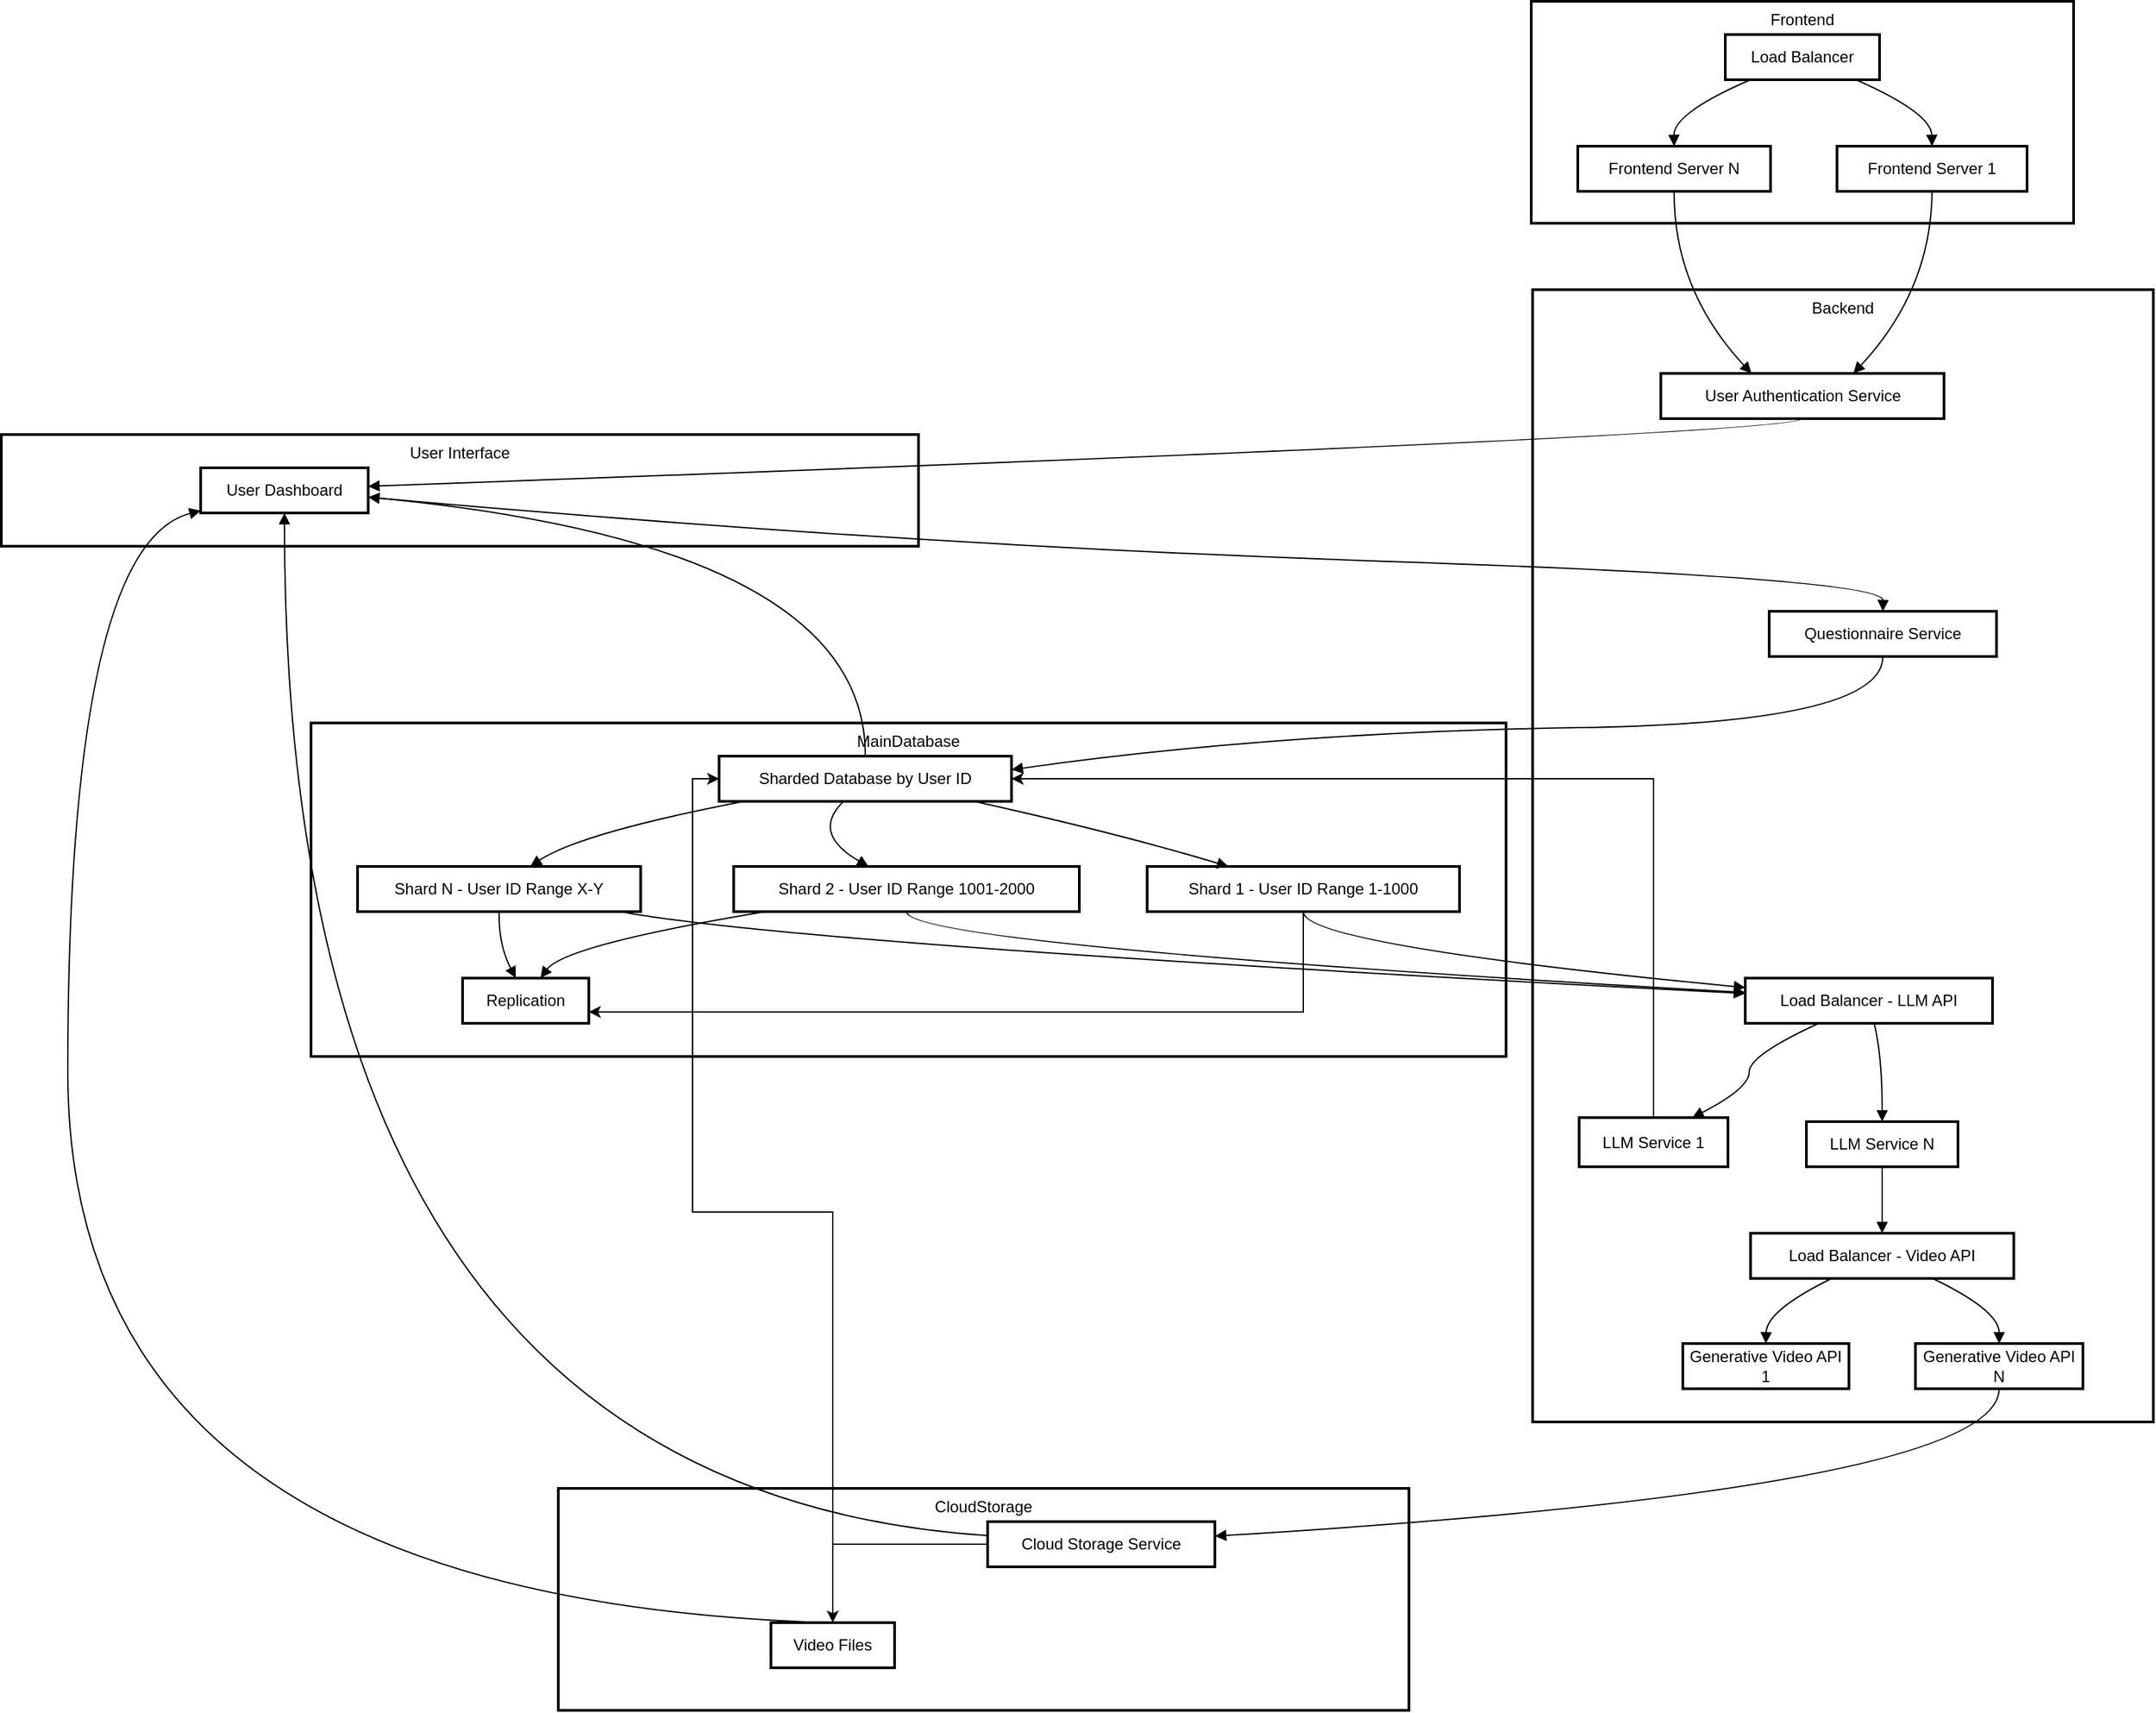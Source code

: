 <mxfile version="24.7.7">
  <diagram name="Page-1" id="GYHkdAdYF3lZ0zAAud2L">
    <mxGraphModel dx="584" dy="941" grid="1" gridSize="10" guides="1" tooltips="1" connect="1" arrows="1" fold="1" page="1" pageScale="1" pageWidth="850" pageHeight="1100" math="0" shadow="0">
      <root>
        <mxCell id="0" />
        <mxCell id="1" parent="0" />
        <mxCell id="sOgbpIZ3taopkUcjHcO7-355" value="User Interface" style="whiteSpace=wrap;strokeWidth=2;verticalAlign=top;" vertex="1" parent="1">
          <mxGeometry x="861" y="346" width="690" height="84" as="geometry" />
        </mxCell>
        <mxCell id="sOgbpIZ3taopkUcjHcO7-356" value="User Dashboard" style="whiteSpace=wrap;strokeWidth=2;" vertex="1" parent="1">
          <mxGeometry x="1011" y="371" width="126" height="34" as="geometry" />
        </mxCell>
        <mxCell id="sOgbpIZ3taopkUcjHcO7-357" value="CloudStorage" style="whiteSpace=wrap;strokeWidth=2;verticalAlign=top;" vertex="1" parent="1">
          <mxGeometry x="1280" y="1139" width="640" height="167" as="geometry" />
        </mxCell>
        <mxCell id="sOgbpIZ3taopkUcjHcO7-414" style="edgeStyle=orthogonalEdgeStyle;rounded=0;orthogonalLoop=1;jettySize=auto;html=1;entryX=0.5;entryY=0;entryDx=0;entryDy=0;" edge="1" parent="1" source="sOgbpIZ3taopkUcjHcO7-358" target="sOgbpIZ3taopkUcjHcO7-359">
          <mxGeometry relative="1" as="geometry" />
        </mxCell>
        <mxCell id="sOgbpIZ3taopkUcjHcO7-358" value="Cloud Storage Service" style="whiteSpace=wrap;strokeWidth=2;" vertex="1" parent="1">
          <mxGeometry x="1603" y="1164" width="171" height="34" as="geometry" />
        </mxCell>
        <mxCell id="sOgbpIZ3taopkUcjHcO7-359" value="Video Files" style="whiteSpace=wrap;strokeWidth=2;" vertex="1" parent="1">
          <mxGeometry x="1440" y="1240" width="93" height="34" as="geometry" />
        </mxCell>
        <mxCell id="sOgbpIZ3taopkUcjHcO7-361" value="MainDatabase" style="whiteSpace=wrap;strokeWidth=2;verticalAlign=top;" vertex="1" parent="1">
          <mxGeometry x="1094" y="563" width="899" height="251" as="geometry" />
        </mxCell>
        <mxCell id="sOgbpIZ3taopkUcjHcO7-362" value="Sharded Database by User ID" style="whiteSpace=wrap;strokeWidth=2;" vertex="1" parent="1">
          <mxGeometry x="1401" y="588" width="220" height="34" as="geometry" />
        </mxCell>
        <mxCell id="sOgbpIZ3taopkUcjHcO7-420" style="edgeStyle=orthogonalEdgeStyle;rounded=0;orthogonalLoop=1;jettySize=auto;html=1;entryX=1;entryY=0.75;entryDx=0;entryDy=0;" edge="1" parent="1" source="sOgbpIZ3taopkUcjHcO7-363" target="sOgbpIZ3taopkUcjHcO7-366">
          <mxGeometry relative="1" as="geometry">
            <Array as="points">
              <mxPoint x="1841" y="780" />
            </Array>
          </mxGeometry>
        </mxCell>
        <mxCell id="sOgbpIZ3taopkUcjHcO7-363" value="Shard 1 - User ID Range 1-1000" style="whiteSpace=wrap;strokeWidth=2;" vertex="1" parent="1">
          <mxGeometry x="1723" y="671" width="235" height="34" as="geometry" />
        </mxCell>
        <mxCell id="sOgbpIZ3taopkUcjHcO7-364" value="Shard 2 - User ID Range 1001-2000" style="whiteSpace=wrap;strokeWidth=2;" vertex="1" parent="1">
          <mxGeometry x="1412" y="671" width="260" height="34" as="geometry" />
        </mxCell>
        <mxCell id="sOgbpIZ3taopkUcjHcO7-365" value="Shard N - User ID Range X-Y" style="whiteSpace=wrap;strokeWidth=2;" vertex="1" parent="1">
          <mxGeometry x="1129" y="671" width="213" height="34" as="geometry" />
        </mxCell>
        <mxCell id="sOgbpIZ3taopkUcjHcO7-366" value="Replication" style="whiteSpace=wrap;strokeWidth=2;" vertex="1" parent="1">
          <mxGeometry x="1208" y="755" width="95" height="34" as="geometry" />
        </mxCell>
        <mxCell id="sOgbpIZ3taopkUcjHcO7-367" value="Backend" style="whiteSpace=wrap;strokeWidth=2;verticalAlign=top;" vertex="1" parent="1">
          <mxGeometry x="2013" y="237" width="467" height="852" as="geometry" />
        </mxCell>
        <mxCell id="sOgbpIZ3taopkUcjHcO7-368" value="User Authentication Service" style="whiteSpace=wrap;strokeWidth=2;" vertex="1" parent="1">
          <mxGeometry x="2109.5" y="300" width="213" height="34" as="geometry" />
        </mxCell>
        <mxCell id="sOgbpIZ3taopkUcjHcO7-369" value="Questionnaire Service" style="whiteSpace=wrap;strokeWidth=2;" vertex="1" parent="1">
          <mxGeometry x="2191" y="479" width="171" height="34" as="geometry" />
        </mxCell>
        <mxCell id="sOgbpIZ3taopkUcjHcO7-370" value="Load Balancer - LLM API" style="whiteSpace=wrap;strokeWidth=2;" vertex="1" parent="1">
          <mxGeometry x="2173" y="755" width="186" height="34" as="geometry" />
        </mxCell>
        <mxCell id="sOgbpIZ3taopkUcjHcO7-419" style="edgeStyle=orthogonalEdgeStyle;rounded=0;orthogonalLoop=1;jettySize=auto;html=1;entryX=1;entryY=0.5;entryDx=0;entryDy=0;" edge="1" parent="1" source="sOgbpIZ3taopkUcjHcO7-371" target="sOgbpIZ3taopkUcjHcO7-362">
          <mxGeometry relative="1" as="geometry">
            <Array as="points">
              <mxPoint x="2104" y="605" />
            </Array>
          </mxGeometry>
        </mxCell>
        <mxCell id="sOgbpIZ3taopkUcjHcO7-371" value="LLM Service 1" style="whiteSpace=wrap;strokeWidth=2;" vertex="1" parent="1">
          <mxGeometry x="2048" y="860" width="112" height="37" as="geometry" />
        </mxCell>
        <mxCell id="sOgbpIZ3taopkUcjHcO7-372" value="LLM Service N" style="whiteSpace=wrap;strokeWidth=2;" vertex="1" parent="1">
          <mxGeometry x="2219" y="863" width="114" height="34" as="geometry" />
        </mxCell>
        <mxCell id="sOgbpIZ3taopkUcjHcO7-373" value="Load Balancer - Video API" style="whiteSpace=wrap;strokeWidth=2;" vertex="1" parent="1">
          <mxGeometry x="2177" y="947" width="198" height="34" as="geometry" />
        </mxCell>
        <mxCell id="sOgbpIZ3taopkUcjHcO7-374" value="Generative Video API 1" style="whiteSpace=wrap;strokeWidth=2;" vertex="1" parent="1">
          <mxGeometry x="2126" y="1030" width="125" height="34" as="geometry" />
        </mxCell>
        <mxCell id="sOgbpIZ3taopkUcjHcO7-375" value="Generative Video API N" style="whiteSpace=wrap;strokeWidth=2;" vertex="1" parent="1">
          <mxGeometry x="2301" y="1030" width="126" height="34" as="geometry" />
        </mxCell>
        <mxCell id="sOgbpIZ3taopkUcjHcO7-376" value="Frontend" style="whiteSpace=wrap;strokeWidth=2;verticalAlign=top;" vertex="1" parent="1">
          <mxGeometry x="2012" y="20" width="408" height="167" as="geometry" />
        </mxCell>
        <mxCell id="sOgbpIZ3taopkUcjHcO7-377" value="Load Balancer" style="whiteSpace=wrap;strokeWidth=2;" vertex="1" parent="1">
          <mxGeometry x="2158" y="45" width="116" height="34" as="geometry" />
        </mxCell>
        <mxCell id="sOgbpIZ3taopkUcjHcO7-378" value="Frontend Server 1" style="whiteSpace=wrap;strokeWidth=2;" vertex="1" parent="1">
          <mxGeometry x="2242" y="129" width="143" height="34" as="geometry" />
        </mxCell>
        <mxCell id="sOgbpIZ3taopkUcjHcO7-379" value="Frontend Server N" style="whiteSpace=wrap;strokeWidth=2;" vertex="1" parent="1">
          <mxGeometry x="2047" y="129" width="145" height="34" as="geometry" />
        </mxCell>
        <mxCell id="sOgbpIZ3taopkUcjHcO7-380" value="" style="curved=1;startArrow=none;endArrow=block;exitX=0.84;exitY=0.99;entryX=0.5;entryY=-0.01;rounded=0;" edge="1" parent="1" source="sOgbpIZ3taopkUcjHcO7-377" target="sOgbpIZ3taopkUcjHcO7-378">
          <mxGeometry relative="1" as="geometry">
            <Array as="points">
              <mxPoint x="2313" y="104" />
            </Array>
          </mxGeometry>
        </mxCell>
        <mxCell id="sOgbpIZ3taopkUcjHcO7-381" value="" style="curved=1;startArrow=none;endArrow=block;exitX=0.17;exitY=0.99;entryX=0.5;entryY=-0.01;rounded=0;" edge="1" parent="1" source="sOgbpIZ3taopkUcjHcO7-377" target="sOgbpIZ3taopkUcjHcO7-379">
          <mxGeometry relative="1" as="geometry">
            <Array as="points">
              <mxPoint x="2119" y="104" />
            </Array>
          </mxGeometry>
        </mxCell>
        <mxCell id="sOgbpIZ3taopkUcjHcO7-384" value="" style="curved=1;startArrow=none;endArrow=block;exitX=0.11;exitY=0.97;entryX=0.61;entryY=0;rounded=0;" edge="1" parent="1" source="sOgbpIZ3taopkUcjHcO7-362" target="sOgbpIZ3taopkUcjHcO7-365">
          <mxGeometry relative="1" as="geometry">
            <Array as="points">
              <mxPoint x="1296" y="646" />
            </Array>
          </mxGeometry>
        </mxCell>
        <mxCell id="sOgbpIZ3taopkUcjHcO7-386" value="" style="curved=1;startArrow=none;endArrow=block;exitX=0.1;exitY=0.99;entryX=0.62;entryY=-0.01;rounded=0;" edge="1" parent="1" source="sOgbpIZ3taopkUcjHcO7-364" target="sOgbpIZ3taopkUcjHcO7-366">
          <mxGeometry relative="1" as="geometry">
            <Array as="points">
              <mxPoint x="1285" y="730" />
            </Array>
          </mxGeometry>
        </mxCell>
        <mxCell id="sOgbpIZ3taopkUcjHcO7-387" value="" style="curved=1;startArrow=none;endArrow=block;exitX=0.5;exitY=0.99;entryX=0.42;entryY=-0.01;rounded=0;" edge="1" parent="1" source="sOgbpIZ3taopkUcjHcO7-365" target="sOgbpIZ3taopkUcjHcO7-366">
          <mxGeometry relative="1" as="geometry">
            <Array as="points">
              <mxPoint x="1235" y="730" />
            </Array>
          </mxGeometry>
        </mxCell>
        <mxCell id="sOgbpIZ3taopkUcjHcO7-390" value="" style="curved=1;startArrow=none;endArrow=block;exitX=0.5;exitY=0.97;entryX=0.68;entryY=0;rounded=0;" edge="1" parent="1" source="sOgbpIZ3taopkUcjHcO7-378" target="sOgbpIZ3taopkUcjHcO7-368">
          <mxGeometry relative="1" as="geometry">
            <Array as="points">
              <mxPoint x="2313" y="237" />
            </Array>
          </mxGeometry>
        </mxCell>
        <mxCell id="sOgbpIZ3taopkUcjHcO7-391" value="" style="curved=1;startArrow=none;endArrow=block;exitX=0.5;exitY=0.97;entryX=0.32;entryY=0;rounded=0;" edge="1" parent="1" source="sOgbpIZ3taopkUcjHcO7-379" target="sOgbpIZ3taopkUcjHcO7-368">
          <mxGeometry relative="1" as="geometry">
            <Array as="points">
              <mxPoint x="2119" y="237" />
            </Array>
          </mxGeometry>
        </mxCell>
        <mxCell id="sOgbpIZ3taopkUcjHcO7-392" value="" style="curved=1;startArrow=none;endArrow=block;exitX=0.5;exitY=0.99;entryX=1;entryY=0.41;rounded=0;" edge="1" parent="1" source="sOgbpIZ3taopkUcjHcO7-368" target="sOgbpIZ3taopkUcjHcO7-356">
          <mxGeometry relative="1" as="geometry">
            <Array as="points">
              <mxPoint x="2216" y="346" />
            </Array>
          </mxGeometry>
        </mxCell>
        <mxCell id="sOgbpIZ3taopkUcjHcO7-393" value="" style="curved=1;startArrow=none;endArrow=block;exitX=1;exitY=0.65;entryX=0.5;entryY=0;rounded=0;" edge="1" parent="1" source="sOgbpIZ3taopkUcjHcO7-356" target="sOgbpIZ3taopkUcjHcO7-369">
          <mxGeometry relative="1" as="geometry">
            <Array as="points">
              <mxPoint x="1532" y="429" />
              <mxPoint x="2277" y="454" />
            </Array>
          </mxGeometry>
        </mxCell>
        <mxCell id="sOgbpIZ3taopkUcjHcO7-394" value="" style="curved=1;startArrow=none;endArrow=block;exitX=0.5;exitY=0.99;entryX=1;entryY=0.3;rounded=0;" edge="1" parent="1" source="sOgbpIZ3taopkUcjHcO7-369" target="sOgbpIZ3taopkUcjHcO7-362">
          <mxGeometry relative="1" as="geometry">
            <Array as="points">
              <mxPoint x="2277" y="563" />
              <mxPoint x="1820" y="570" />
            </Array>
          </mxGeometry>
        </mxCell>
        <mxCell id="sOgbpIZ3taopkUcjHcO7-395" value="" style="curved=1;startArrow=none;endArrow=block;exitX=0.85;exitY=0.97;entryX=0.26;entryY=0;rounded=0;" edge="1" parent="1" source="sOgbpIZ3taopkUcjHcO7-362" target="sOgbpIZ3taopkUcjHcO7-363">
          <mxGeometry relative="1" as="geometry">
            <Array as="points">
              <mxPoint x="1701" y="646" />
            </Array>
          </mxGeometry>
        </mxCell>
        <mxCell id="sOgbpIZ3taopkUcjHcO7-396" value="" style="curved=1;startArrow=none;endArrow=block;exitX=0.43;exitY=0.97;entryX=0.39;entryY=0;rounded=0;" edge="1" parent="1" source="sOgbpIZ3taopkUcjHcO7-362" target="sOgbpIZ3taopkUcjHcO7-364">
          <mxGeometry relative="1" as="geometry">
            <Array as="points">
              <mxPoint x="1470" y="646" />
            </Array>
          </mxGeometry>
        </mxCell>
        <mxCell id="sOgbpIZ3taopkUcjHcO7-398" value="" style="curved=1;startArrow=none;endArrow=block;exitX=0.5;exitY=0.99;entryX=0;entryY=0.21;rounded=0;" edge="1" parent="1" source="sOgbpIZ3taopkUcjHcO7-363" target="sOgbpIZ3taopkUcjHcO7-370">
          <mxGeometry relative="1" as="geometry">
            <Array as="points">
              <mxPoint x="1840" y="730" />
            </Array>
          </mxGeometry>
        </mxCell>
        <mxCell id="sOgbpIZ3taopkUcjHcO7-399" value="" style="curved=1;startArrow=none;endArrow=block;exitX=0.5;exitY=0.99;entryX=0;entryY=0.32;rounded=0;" edge="1" parent="1" source="sOgbpIZ3taopkUcjHcO7-364" target="sOgbpIZ3taopkUcjHcO7-370">
          <mxGeometry relative="1" as="geometry">
            <Array as="points">
              <mxPoint x="1542" y="730" />
            </Array>
          </mxGeometry>
        </mxCell>
        <mxCell id="sOgbpIZ3taopkUcjHcO7-400" value="" style="curved=1;startArrow=none;endArrow=block;exitX=0.92;exitY=0.99;entryX=0;entryY=0.34;rounded=0;" edge="1" parent="1" source="sOgbpIZ3taopkUcjHcO7-365" target="sOgbpIZ3taopkUcjHcO7-370">
          <mxGeometry relative="1" as="geometry">
            <Array as="points">
              <mxPoint x="1460" y="730" />
            </Array>
          </mxGeometry>
        </mxCell>
        <mxCell id="sOgbpIZ3taopkUcjHcO7-401" value="" style="curved=1;startArrow=none;endArrow=block;exitX=0.31;exitY=0.97;entryX=0.76;entryY=0;rounded=0;" edge="1" parent="1" source="sOgbpIZ3taopkUcjHcO7-370" target="sOgbpIZ3taopkUcjHcO7-371">
          <mxGeometry relative="1" as="geometry">
            <Array as="points">
              <mxPoint x="2176" y="813" />
              <mxPoint x="2176" y="838" />
            </Array>
          </mxGeometry>
        </mxCell>
        <mxCell id="sOgbpIZ3taopkUcjHcO7-402" value="" style="curved=1;startArrow=none;endArrow=block;exitX=0.52;exitY=0.97;entryX=0.5;entryY=0;rounded=0;" edge="1" parent="1" source="sOgbpIZ3taopkUcjHcO7-370" target="sOgbpIZ3taopkUcjHcO7-372">
          <mxGeometry relative="1" as="geometry">
            <Array as="points">
              <mxPoint x="2276" y="813" />
            </Array>
          </mxGeometry>
        </mxCell>
        <mxCell id="sOgbpIZ3taopkUcjHcO7-404" value="" style="curved=1;startArrow=none;endArrow=block;exitX=0.5;exitY=0.99;entryX=0.5;entryY=-0.01;rounded=0;" edge="1" parent="1" source="sOgbpIZ3taopkUcjHcO7-372" target="sOgbpIZ3taopkUcjHcO7-373">
          <mxGeometry relative="1" as="geometry">
            <Array as="points" />
          </mxGeometry>
        </mxCell>
        <mxCell id="sOgbpIZ3taopkUcjHcO7-405" value="" style="curved=1;startArrow=none;endArrow=block;exitX=0.32;exitY=0.97;entryX=0.5;entryY=0;rounded=0;" edge="1" parent="1" source="sOgbpIZ3taopkUcjHcO7-373" target="sOgbpIZ3taopkUcjHcO7-374">
          <mxGeometry relative="1" as="geometry">
            <Array as="points">
              <mxPoint x="2189" y="1005" />
            </Array>
          </mxGeometry>
        </mxCell>
        <mxCell id="sOgbpIZ3taopkUcjHcO7-406" value="" style="curved=1;startArrow=none;endArrow=block;exitX=0.68;exitY=0.97;entryX=0.5;entryY=0;rounded=0;" edge="1" parent="1" source="sOgbpIZ3taopkUcjHcO7-373" target="sOgbpIZ3taopkUcjHcO7-375">
          <mxGeometry relative="1" as="geometry">
            <Array as="points">
              <mxPoint x="2364" y="1005" />
            </Array>
          </mxGeometry>
        </mxCell>
        <mxCell id="sOgbpIZ3taopkUcjHcO7-407" value="" style="curved=1;startArrow=none;endArrow=block;exitX=0.5;exitY=0.99;entryX=1;entryY=0.32;rounded=0;" edge="1" parent="1" source="sOgbpIZ3taopkUcjHcO7-375" target="sOgbpIZ3taopkUcjHcO7-358">
          <mxGeometry relative="1" as="geometry">
            <Array as="points">
              <mxPoint x="2364" y="1139" />
            </Array>
          </mxGeometry>
        </mxCell>
        <mxCell id="sOgbpIZ3taopkUcjHcO7-408" value="" style="curved=1;startArrow=none;endArrow=block;exitX=0;exitY=0.31;entryX=0.5;entryY=0.97;rounded=0;" edge="1" parent="1" source="sOgbpIZ3taopkUcjHcO7-358" target="sOgbpIZ3taopkUcjHcO7-356">
          <mxGeometry relative="1" as="geometry">
            <Array as="points">
              <mxPoint x="1074" y="1139" />
            </Array>
          </mxGeometry>
        </mxCell>
        <mxCell id="sOgbpIZ3taopkUcjHcO7-409" value="" style="curved=1;startArrow=none;endArrow=block;exitX=0.5;exitY=-0.01;entryX=1;entryY=0.65;rounded=0;" edge="1" parent="1" source="sOgbpIZ3taopkUcjHcO7-362" target="sOgbpIZ3taopkUcjHcO7-356">
          <mxGeometry relative="1" as="geometry">
            <Array as="points">
              <mxPoint x="1512" y="429" />
            </Array>
          </mxGeometry>
        </mxCell>
        <mxCell id="sOgbpIZ3taopkUcjHcO7-410" value="" style="curved=1;startArrow=none;endArrow=block;exitX=0.45;exitY=0;entryX=0;entryY=0.95;rounded=0;" edge="1" parent="1" source="sOgbpIZ3taopkUcjHcO7-359" target="sOgbpIZ3taopkUcjHcO7-356">
          <mxGeometry relative="1" as="geometry">
            <Array as="points">
              <mxPoint x="911" y="1222" />
              <mxPoint x="911" y="429" />
            </Array>
          </mxGeometry>
        </mxCell>
        <mxCell id="sOgbpIZ3taopkUcjHcO7-415" style="edgeStyle=orthogonalEdgeStyle;rounded=0;orthogonalLoop=1;jettySize=auto;html=1;entryX=0;entryY=0.5;entryDx=0;entryDy=0;" edge="1" parent="1" source="sOgbpIZ3taopkUcjHcO7-359" target="sOgbpIZ3taopkUcjHcO7-362">
          <mxGeometry relative="1" as="geometry" />
        </mxCell>
      </root>
    </mxGraphModel>
  </diagram>
</mxfile>
